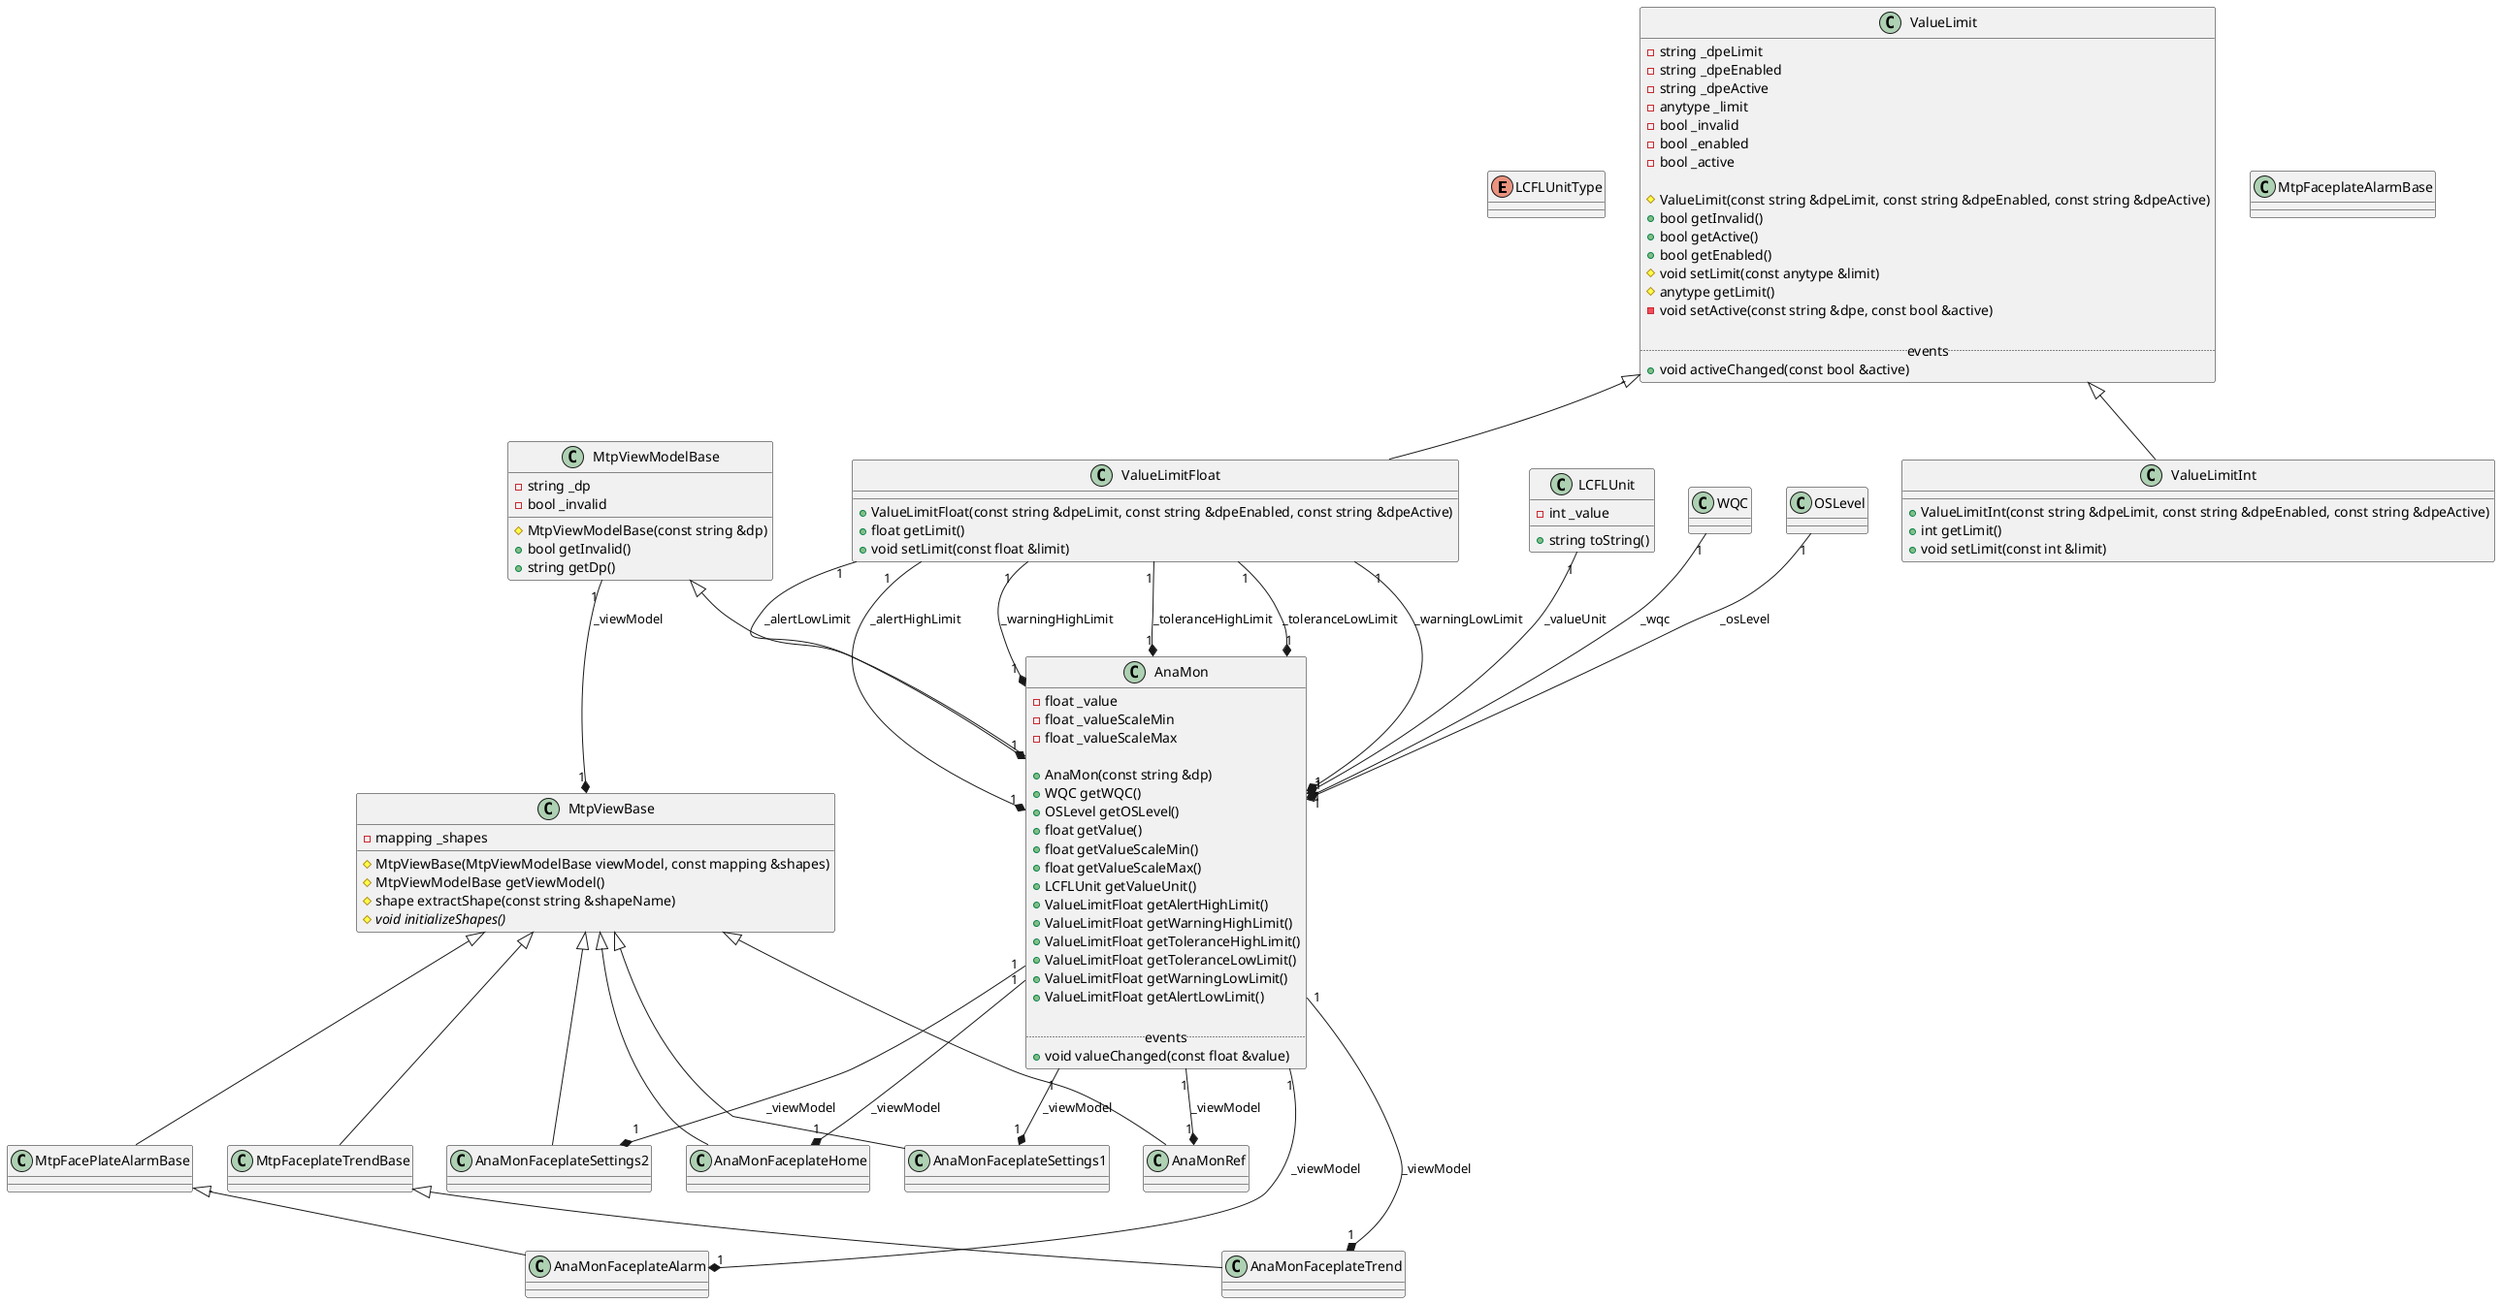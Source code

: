 @startuml AnaMon

enum LCFLUnitType
{

}

class LCFLUnit
{
    - int _value
    + string toString()
}

class ValueLimit
{
    - string _dpeLimit
    - string _dpeEnabled
    - string _dpeActive
    - anytype _limit
    - bool _invalid
    - bool _enabled
    - bool _active

    # ValueLimit(const string &dpeLimit, const string &dpeEnabled, const string &dpeActive)
    + bool getInvalid()
    + bool getActive()
    + bool getEnabled()
    # void setLimit(const anytype &limit)
    # anytype getLimit()
    - void setActive(const string &dpe, const bool &active)

    ..events..
    + void activeChanged(const bool &active)
}

class ValueLimitFloat
{
    + ValueLimitFloat(const string &dpeLimit, const string &dpeEnabled, const string &dpeActive)
    + float getLimit()
    + void setLimit(const float &limit)
}

class ValueLimitInt
{
    + ValueLimitInt(const string &dpeLimit, const string &dpeEnabled, const string &dpeActive)
    + int getLimit()
    + void setLimit(const int &limit)
}

ValueLimit <|-- ValueLimitFloat
ValueLimit <|-- ValueLimitInt

class MtpViewModelBase {
    - string _dp
    - bool _invalid

    # MtpViewModelBase(const string &dp)
    + bool getInvalid()
    + string getDp()
}

class AnaMon
{
    - float _value
    - float _valueScaleMin
    - float _valueScaleMax

    + AnaMon(const string &dp)
    + WQC getWQC()
    + OSLevel getOSLevel()
    + float getValue()
    + float getValueScaleMin()
    + float getValueScaleMax()
    + LCFLUnit getValueUnit()
    + ValueLimitFloat getAlertHighLimit()
    + ValueLimitFloat getWarningHighLimit()
    + ValueLimitFloat getToleranceHighLimit()
    + ValueLimitFloat getToleranceLowLimit()
    + ValueLimitFloat getWarningLowLimit()
    + ValueLimitFloat getAlertLowLimit()

    ..events..
    + void valueChanged(const float &value)
}

MtpViewModelBase <|-- AnaMon
WQC "1" --* "1" AnaMon : _wqc
OSLevel "1" --* "1" AnaMon : _osLevel
LCFLUnit "1" --* "1" AnaMon : _valueUnit
ValueLimitFloat "1" --* "1" AnaMon : _alertHighLimit
ValueLimitFloat "1" --* "1" AnaMon : _warningHighLimit
ValueLimitFloat "1" --* "1" AnaMon : _toleranceHighLimit
ValueLimitFloat "1" --* "1" AnaMon : _toleranceLowLimit
ValueLimitFloat "1" --* "1" AnaMon : _warningLowLimit
ValueLimitFloat "1" --* "1" AnaMon : _alertLowLimit

class MtpViewBase
{
    - mapping _shapes

    # MtpViewBase(MtpViewModelBase viewModel, const mapping &shapes)
    # MtpViewModelBase getViewModel()
    # shape extractShape(const string &shapeName)
    # {abstract} void initializeShapes()
}

MtpViewModelBase "1" --* "1" MtpViewBase : _viewModel

class AnaMonFaceplateHome
{
}

class AnaMonFaceplateSettings1
{

}

class AnaMonFaceplateSettings2
{

}

class MtpFaceplateAlarmBase
{

}

MtpViewBase <|-- MtpFacePlateAlarmBase

class AnaMonFaceplateAlarm
{

}

MtpFacePlateAlarmBase <|-- AnaMonFaceplateAlarm

class MtpFaceplateTrendBase
{

}

MtpViewBase <|-- MtpFaceplateTrendBase

class AnaMonFaceplateTrend
{

}

MtpFaceplateTrendBase <|-- AnaMonFaceplateTrend

MtpViewBase <|-- AnaMonFaceplateHome
AnaMon "1" --* "1" AnaMonFaceplateHome : _viewModel
MtpViewBase <|-- AnaMonFaceplateSettings1
AnaMon "1" --* "1" AnaMonFaceplateSettings1 : _viewModel
MtpViewBase <|-- AnaMonFaceplateSettings2
AnaMon "1" --* "1" AnaMonFaceplateSettings2 : _viewModel
AnaMon "1" --* "1" AnaMonFaceplateAlarm : _viewModel
AnaMon "1" --* "1" AnaMonFaceplateTrend : _viewModel


class AnaMonRef 
{

}

MtpViewBase <|-- AnaMonRef
AnaMon "1" --* "1" AnaMonRef : _viewModel
@enduml